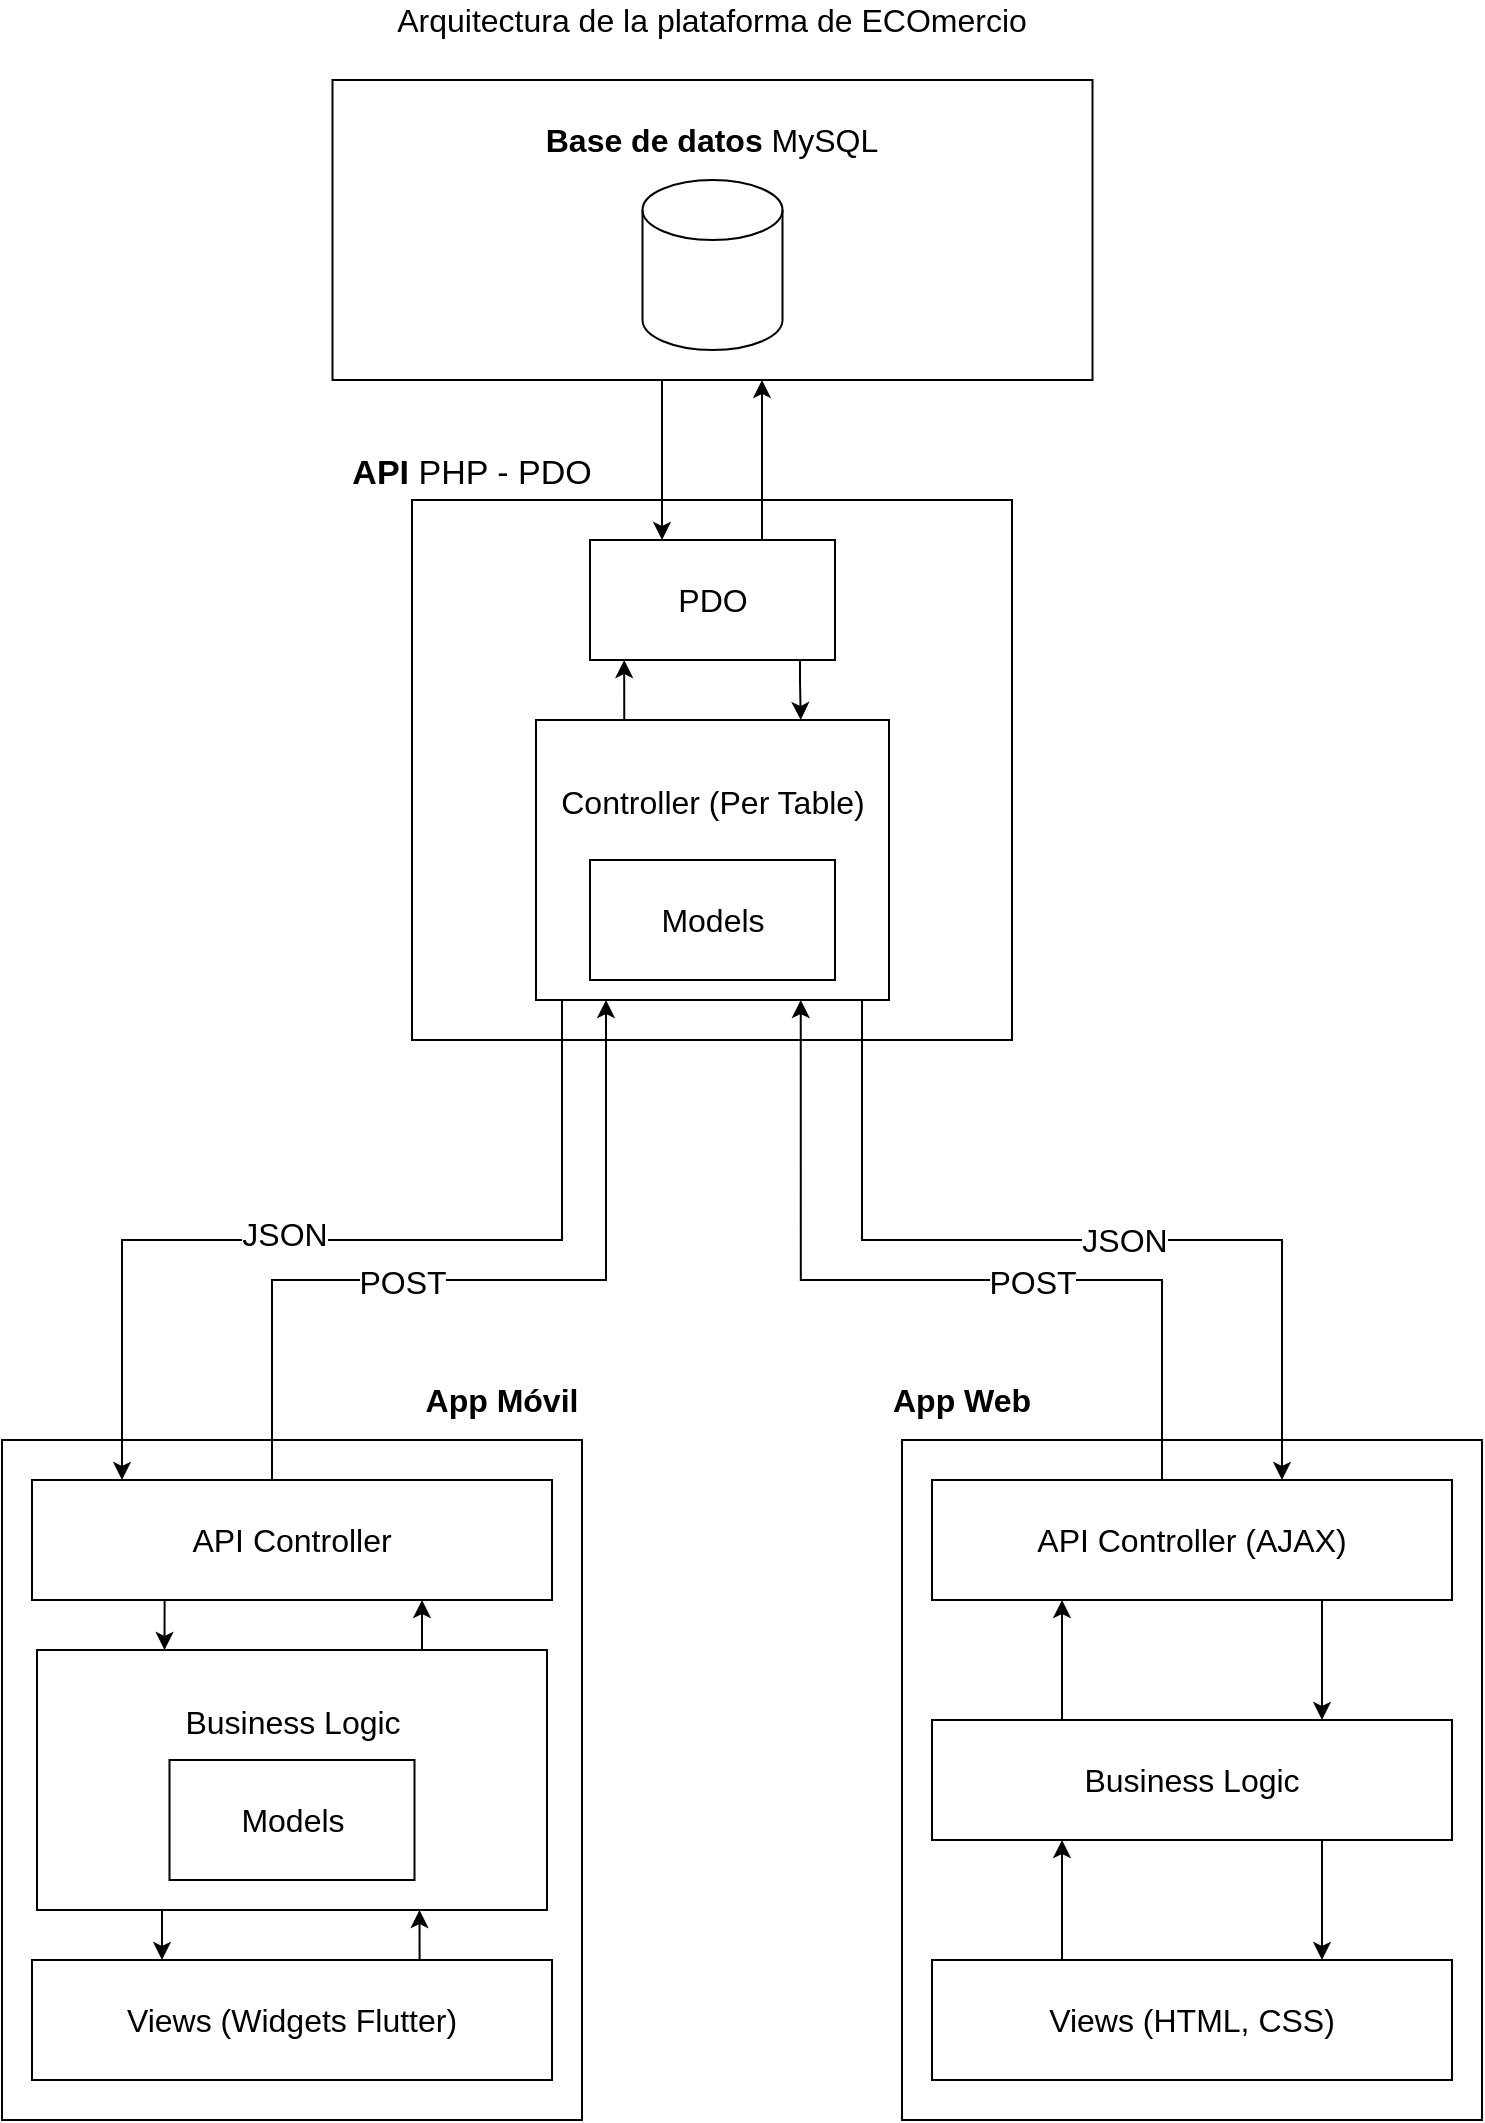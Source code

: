 <mxfile version="14.6.11" type="github">
  <diagram id="yu79o-y_6wP7eGIYm5Vi" name="Page-1">
    <mxGraphModel dx="2066" dy="1213" grid="1" gridSize="10" guides="1" tooltips="1" connect="1" arrows="1" fold="1" page="1" pageScale="1" pageWidth="850" pageHeight="1100" math="0" shadow="0">
      <root>
        <mxCell id="0" />
        <mxCell id="1" parent="0" />
        <mxCell id="sj9u_uwHjD8eDAsQ7vVq-1" value="Arquitectura de la plataforma de ECOmercio" style="text;html=1;strokeColor=none;fillColor=none;align=center;verticalAlign=middle;whiteSpace=wrap;rounded=0;fontSize=16;" vertex="1" parent="1">
          <mxGeometry x="260.25" y="20" width="330" height="20" as="geometry" />
        </mxCell>
        <mxCell id="sj9u_uwHjD8eDAsQ7vVq-3" value="" style="rounded=0;whiteSpace=wrap;html=1;fontSize=16;" vertex="1" parent="1">
          <mxGeometry x="235.25" y="60" width="380" height="150" as="geometry" />
        </mxCell>
        <mxCell id="sj9u_uwHjD8eDAsQ7vVq-4" value="" style="shape=cylinder3;whiteSpace=wrap;html=1;boundedLbl=1;backgroundOutline=1;size=15;fontSize=16;" vertex="1" parent="1">
          <mxGeometry x="390.25" y="110" width="70" height="85" as="geometry" />
        </mxCell>
        <mxCell id="sj9u_uwHjD8eDAsQ7vVq-5" value="&lt;b&gt;Base de datos&lt;/b&gt; MySQL" style="text;html=1;strokeColor=none;fillColor=none;align=center;verticalAlign=middle;whiteSpace=wrap;rounded=0;fontSize=16;" vertex="1" parent="1">
          <mxGeometry x="335" y="80" width="180" height="20" as="geometry" />
        </mxCell>
        <mxCell id="sj9u_uwHjD8eDAsQ7vVq-6" value="" style="rounded=0;whiteSpace=wrap;html=1;fontSize=16;" vertex="1" parent="1">
          <mxGeometry x="275" y="270" width="300" height="270" as="geometry" />
        </mxCell>
        <mxCell id="sj9u_uwHjD8eDAsQ7vVq-11" value="" style="group" vertex="1" connectable="0" parent="1">
          <mxGeometry x="70" y="740" width="290" height="340" as="geometry" />
        </mxCell>
        <mxCell id="sj9u_uwHjD8eDAsQ7vVq-9" value="" style="rounded=0;whiteSpace=wrap;html=1;fontSize=16;" vertex="1" parent="sj9u_uwHjD8eDAsQ7vVq-11">
          <mxGeometry width="290" height="340" as="geometry" />
        </mxCell>
        <mxCell id="sj9u_uwHjD8eDAsQ7vVq-20" value="" style="group" vertex="1" connectable="0" parent="sj9u_uwHjD8eDAsQ7vVq-11">
          <mxGeometry x="15" y="20" width="260" height="60" as="geometry" />
        </mxCell>
        <mxCell id="sj9u_uwHjD8eDAsQ7vVq-21" value="API Controller" style="rounded=0;whiteSpace=wrap;html=1;fontSize=16;" vertex="1" parent="sj9u_uwHjD8eDAsQ7vVq-20">
          <mxGeometry width="260" height="60.0" as="geometry" />
        </mxCell>
        <mxCell id="sj9u_uwHjD8eDAsQ7vVq-24" value="" style="group" vertex="1" connectable="0" parent="sj9u_uwHjD8eDAsQ7vVq-11">
          <mxGeometry x="17.5" y="105" width="255" height="130" as="geometry" />
        </mxCell>
        <mxCell id="sj9u_uwHjD8eDAsQ7vVq-25" value="Business Logic&lt;br&gt;&lt;br&gt;&lt;br&gt;&lt;br&gt;" style="rounded=0;whiteSpace=wrap;html=1;fontSize=16;" vertex="1" parent="sj9u_uwHjD8eDAsQ7vVq-24">
          <mxGeometry width="255" height="130" as="geometry" />
        </mxCell>
        <mxCell id="sj9u_uwHjD8eDAsQ7vVq-26" value="" style="group" vertex="1" connectable="0" parent="sj9u_uwHjD8eDAsQ7vVq-24">
          <mxGeometry x="66.25" y="55" width="122.5" height="60" as="geometry" />
        </mxCell>
        <mxCell id="sj9u_uwHjD8eDAsQ7vVq-27" value="Models" style="rounded=0;whiteSpace=wrap;html=1;fontSize=16;" vertex="1" parent="sj9u_uwHjD8eDAsQ7vVq-26">
          <mxGeometry width="122.5" height="60" as="geometry" />
        </mxCell>
        <mxCell id="sj9u_uwHjD8eDAsQ7vVq-29" style="edgeStyle=orthogonalEdgeStyle;rounded=0;orthogonalLoop=1;jettySize=auto;html=1;exitX=0.75;exitY=0;exitDx=0;exitDy=0;entryX=0.75;entryY=1;entryDx=0;entryDy=0;fontSize=16;" edge="1" parent="sj9u_uwHjD8eDAsQ7vVq-11" source="sj9u_uwHjD8eDAsQ7vVq-25" target="sj9u_uwHjD8eDAsQ7vVq-21">
          <mxGeometry relative="1" as="geometry" />
        </mxCell>
        <mxCell id="sj9u_uwHjD8eDAsQ7vVq-30" style="edgeStyle=orthogonalEdgeStyle;rounded=0;orthogonalLoop=1;jettySize=auto;html=1;exitX=0.25;exitY=1;exitDx=0;exitDy=0;entryX=0.25;entryY=0;entryDx=0;entryDy=0;fontSize=16;" edge="1" parent="sj9u_uwHjD8eDAsQ7vVq-11" source="sj9u_uwHjD8eDAsQ7vVq-21" target="sj9u_uwHjD8eDAsQ7vVq-25">
          <mxGeometry relative="1" as="geometry" />
        </mxCell>
        <mxCell id="sj9u_uwHjD8eDAsQ7vVq-31" value="" style="group" vertex="1" connectable="0" parent="sj9u_uwHjD8eDAsQ7vVq-11">
          <mxGeometry x="15" y="260" width="260" height="60" as="geometry" />
        </mxCell>
        <mxCell id="sj9u_uwHjD8eDAsQ7vVq-32" value="Views (Widgets Flutter)" style="rounded=0;whiteSpace=wrap;html=1;fontSize=16;" vertex="1" parent="sj9u_uwHjD8eDAsQ7vVq-31">
          <mxGeometry width="260" height="60.0" as="geometry" />
        </mxCell>
        <mxCell id="sj9u_uwHjD8eDAsQ7vVq-33" style="edgeStyle=orthogonalEdgeStyle;rounded=0;orthogonalLoop=1;jettySize=auto;html=1;exitX=0.75;exitY=0;exitDx=0;exitDy=0;entryX=0.75;entryY=1;entryDx=0;entryDy=0;fontSize=16;" edge="1" parent="sj9u_uwHjD8eDAsQ7vVq-11" source="sj9u_uwHjD8eDAsQ7vVq-32" target="sj9u_uwHjD8eDAsQ7vVq-25">
          <mxGeometry relative="1" as="geometry" />
        </mxCell>
        <mxCell id="sj9u_uwHjD8eDAsQ7vVq-34" style="edgeStyle=orthogonalEdgeStyle;rounded=0;orthogonalLoop=1;jettySize=auto;html=1;exitX=0.25;exitY=1;exitDx=0;exitDy=0;entryX=0.25;entryY=0;entryDx=0;entryDy=0;fontSize=16;" edge="1" parent="sj9u_uwHjD8eDAsQ7vVq-11" source="sj9u_uwHjD8eDAsQ7vVq-25" target="sj9u_uwHjD8eDAsQ7vVq-32">
          <mxGeometry relative="1" as="geometry" />
        </mxCell>
        <mxCell id="sj9u_uwHjD8eDAsQ7vVq-14" value="" style="group" vertex="1" connectable="0" parent="1">
          <mxGeometry x="520" y="740" width="290" height="340" as="geometry" />
        </mxCell>
        <mxCell id="sj9u_uwHjD8eDAsQ7vVq-12" value="" style="rounded=0;whiteSpace=wrap;html=1;fontSize=16;" vertex="1" parent="sj9u_uwHjD8eDAsQ7vVq-14">
          <mxGeometry width="290" height="340" as="geometry" />
        </mxCell>
        <mxCell id="sj9u_uwHjD8eDAsQ7vVq-35" value="" style="group" vertex="1" connectable="0" parent="sj9u_uwHjD8eDAsQ7vVq-14">
          <mxGeometry x="15" y="260" width="260" height="60" as="geometry" />
        </mxCell>
        <mxCell id="sj9u_uwHjD8eDAsQ7vVq-36" value="Views (HTML, CSS)" style="rounded=0;whiteSpace=wrap;html=1;fontSize=16;" vertex="1" parent="sj9u_uwHjD8eDAsQ7vVq-35">
          <mxGeometry width="260" height="60.0" as="geometry" />
        </mxCell>
        <mxCell id="sj9u_uwHjD8eDAsQ7vVq-17" style="edgeStyle=orthogonalEdgeStyle;rounded=0;orthogonalLoop=1;jettySize=auto;html=1;fontSize=16;" edge="1" parent="1" source="sj9u_uwHjD8eDAsQ7vVq-21" target="sj9u_uwHjD8eDAsQ7vVq-52">
          <mxGeometry relative="1" as="geometry">
            <Array as="points">
              <mxPoint x="205" y="660" />
              <mxPoint x="372" y="660" />
            </Array>
          </mxGeometry>
        </mxCell>
        <mxCell id="sj9u_uwHjD8eDAsQ7vVq-61" value="POST" style="edgeLabel;html=1;align=center;verticalAlign=middle;resizable=0;points=[];fontSize=16;" vertex="1" connectable="0" parent="sj9u_uwHjD8eDAsQ7vVq-17">
          <mxGeometry x="-0.195" y="-2" relative="1" as="geometry">
            <mxPoint x="1" y="-1" as="offset" />
          </mxGeometry>
        </mxCell>
        <mxCell id="sj9u_uwHjD8eDAsQ7vVq-19" style="edgeStyle=orthogonalEdgeStyle;rounded=0;orthogonalLoop=1;jettySize=auto;html=1;entryX=0.75;entryY=1;entryDx=0;entryDy=0;fontSize=16;" edge="1" parent="1" source="sj9u_uwHjD8eDAsQ7vVq-23" target="sj9u_uwHjD8eDAsQ7vVq-52">
          <mxGeometry relative="1" as="geometry">
            <Array as="points">
              <mxPoint x="650" y="660" />
              <mxPoint x="469" y="660" />
            </Array>
          </mxGeometry>
        </mxCell>
        <mxCell id="sj9u_uwHjD8eDAsQ7vVq-60" value="POST" style="edgeLabel;html=1;align=center;verticalAlign=middle;resizable=0;points=[];fontSize=16;" vertex="1" connectable="0" parent="sj9u_uwHjD8eDAsQ7vVq-19">
          <mxGeometry x="-0.214" y="2" relative="1" as="geometry">
            <mxPoint y="-1" as="offset" />
          </mxGeometry>
        </mxCell>
        <mxCell id="sj9u_uwHjD8eDAsQ7vVq-10" value="&lt;b&gt;App Móvil&lt;/b&gt;" style="text;html=1;strokeColor=none;fillColor=none;align=center;verticalAlign=middle;whiteSpace=wrap;rounded=0;fontSize=16;" vertex="1" parent="1">
          <mxGeometry x="230" y="710" width="180" height="20" as="geometry" />
        </mxCell>
        <mxCell id="sj9u_uwHjD8eDAsQ7vVq-13" value="&lt;b&gt;App Web&lt;/b&gt;" style="text;html=1;strokeColor=none;fillColor=none;align=center;verticalAlign=middle;whiteSpace=wrap;rounded=0;fontSize=16;" vertex="1" parent="1">
          <mxGeometry x="460" y="710" width="180" height="20" as="geometry" />
        </mxCell>
        <mxCell id="sj9u_uwHjD8eDAsQ7vVq-22" value="" style="group" vertex="1" connectable="0" parent="1">
          <mxGeometry x="535" y="760" width="260" height="60" as="geometry" />
        </mxCell>
        <mxCell id="sj9u_uwHjD8eDAsQ7vVq-23" value="API Controller (AJAX)" style="rounded=0;whiteSpace=wrap;html=1;fontSize=16;" vertex="1" parent="sj9u_uwHjD8eDAsQ7vVq-22">
          <mxGeometry width="260" height="60.0" as="geometry" />
        </mxCell>
        <mxCell id="sj9u_uwHjD8eDAsQ7vVq-18" style="edgeStyle=orthogonalEdgeStyle;rounded=0;orthogonalLoop=1;jettySize=auto;html=1;exitX=0.936;exitY=0.993;exitDx=0;exitDy=0;fontSize=16;exitPerimeter=0;" edge="1" parent="1" source="sj9u_uwHjD8eDAsQ7vVq-52" target="sj9u_uwHjD8eDAsQ7vVq-23">
          <mxGeometry relative="1" as="geometry">
            <mxPoint x="710" y="690" as="targetPoint" />
            <Array as="points">
              <mxPoint x="500" y="519" />
              <mxPoint x="500" y="640" />
              <mxPoint x="710" y="640" />
            </Array>
          </mxGeometry>
        </mxCell>
        <mxCell id="sj9u_uwHjD8eDAsQ7vVq-59" value="JSON" style="edgeLabel;html=1;align=center;verticalAlign=middle;resizable=0;points=[];fontSize=16;" vertex="1" connectable="0" parent="sj9u_uwHjD8eDAsQ7vVq-18">
          <mxGeometry x="0.134" y="-4" relative="1" as="geometry">
            <mxPoint x="-3" y="-4" as="offset" />
          </mxGeometry>
        </mxCell>
        <mxCell id="sj9u_uwHjD8eDAsQ7vVq-16" style="edgeStyle=orthogonalEdgeStyle;rounded=0;orthogonalLoop=1;jettySize=auto;html=1;fontSize=16;" edge="1" parent="1" source="sj9u_uwHjD8eDAsQ7vVq-52" target="sj9u_uwHjD8eDAsQ7vVq-21">
          <mxGeometry relative="1" as="geometry">
            <Array as="points">
              <mxPoint x="350" y="640" />
              <mxPoint x="130" y="640" />
            </Array>
          </mxGeometry>
        </mxCell>
        <mxCell id="sj9u_uwHjD8eDAsQ7vVq-58" value="JSON" style="edgeLabel;html=1;align=center;verticalAlign=middle;resizable=0;points=[];fontSize=16;" vertex="1" connectable="0" parent="sj9u_uwHjD8eDAsQ7vVq-16">
          <mxGeometry x="-0.146" y="-3" relative="1" as="geometry">
            <mxPoint x="-63" as="offset" />
          </mxGeometry>
        </mxCell>
        <mxCell id="sj9u_uwHjD8eDAsQ7vVq-42" value="" style="group" vertex="1" connectable="0" parent="1">
          <mxGeometry x="535" y="880" width="260" height="60" as="geometry" />
        </mxCell>
        <mxCell id="sj9u_uwHjD8eDAsQ7vVq-43" value="Business Logic" style="rounded=0;whiteSpace=wrap;html=1;fontSize=16;" vertex="1" parent="sj9u_uwHjD8eDAsQ7vVq-42">
          <mxGeometry width="260" height="60.0" as="geometry" />
        </mxCell>
        <mxCell id="sj9u_uwHjD8eDAsQ7vVq-45" style="edgeStyle=orthogonalEdgeStyle;rounded=0;orthogonalLoop=1;jettySize=auto;html=1;exitX=0.25;exitY=0;exitDx=0;exitDy=0;entryX=0.25;entryY=1;entryDx=0;entryDy=0;fontSize=16;" edge="1" parent="1" source="sj9u_uwHjD8eDAsQ7vVq-43" target="sj9u_uwHjD8eDAsQ7vVq-23">
          <mxGeometry relative="1" as="geometry" />
        </mxCell>
        <mxCell id="sj9u_uwHjD8eDAsQ7vVq-47" style="edgeStyle=orthogonalEdgeStyle;rounded=0;orthogonalLoop=1;jettySize=auto;html=1;exitX=0.25;exitY=0;exitDx=0;exitDy=0;entryX=0.25;entryY=1;entryDx=0;entryDy=0;fontSize=16;" edge="1" parent="1" source="sj9u_uwHjD8eDAsQ7vVq-36" target="sj9u_uwHjD8eDAsQ7vVq-43">
          <mxGeometry relative="1" as="geometry" />
        </mxCell>
        <mxCell id="sj9u_uwHjD8eDAsQ7vVq-44" style="edgeStyle=orthogonalEdgeStyle;rounded=0;orthogonalLoop=1;jettySize=auto;html=1;exitX=0.75;exitY=1;exitDx=0;exitDy=0;entryX=0.75;entryY=0;entryDx=0;entryDy=0;fontSize=16;" edge="1" parent="1" source="sj9u_uwHjD8eDAsQ7vVq-23" target="sj9u_uwHjD8eDAsQ7vVq-43">
          <mxGeometry relative="1" as="geometry" />
        </mxCell>
        <mxCell id="sj9u_uwHjD8eDAsQ7vVq-46" style="edgeStyle=orthogonalEdgeStyle;rounded=0;orthogonalLoop=1;jettySize=auto;html=1;exitX=0.75;exitY=1;exitDx=0;exitDy=0;entryX=0.75;entryY=0;entryDx=0;entryDy=0;fontSize=16;" edge="1" parent="1" source="sj9u_uwHjD8eDAsQ7vVq-43" target="sj9u_uwHjD8eDAsQ7vVq-36">
          <mxGeometry relative="1" as="geometry" />
        </mxCell>
        <mxCell id="sj9u_uwHjD8eDAsQ7vVq-50" value="&lt;font face=&quot;helvetica&quot;&gt;&lt;span style=&quot;font-size: 17px&quot;&gt;&lt;b&gt;API &lt;/b&gt;PHP - PDO&lt;/span&gt;&lt;/font&gt;" style="text;whiteSpace=wrap;html=1;fontSize=16;align=center;" vertex="1" parent="1">
          <mxGeometry x="220" y="240" width="170" height="30" as="geometry" />
        </mxCell>
        <mxCell id="sj9u_uwHjD8eDAsQ7vVq-51" value="" style="group" vertex="1" connectable="0" parent="1">
          <mxGeometry x="337" y="380" width="176.5" height="140" as="geometry" />
        </mxCell>
        <mxCell id="sj9u_uwHjD8eDAsQ7vVq-52" value="Controller (Per Table)&lt;br&gt;&lt;br&gt;&lt;br&gt;&lt;br&gt;" style="rounded=0;whiteSpace=wrap;html=1;fontSize=16;" vertex="1" parent="sj9u_uwHjD8eDAsQ7vVq-51">
          <mxGeometry width="176.5" height="140" as="geometry" />
        </mxCell>
        <mxCell id="sj9u_uwHjD8eDAsQ7vVq-48" value="" style="group" vertex="1" connectable="0" parent="1">
          <mxGeometry x="364" y="450" width="122.5" height="60" as="geometry" />
        </mxCell>
        <mxCell id="sj9u_uwHjD8eDAsQ7vVq-49" value="Models" style="rounded=0;whiteSpace=wrap;html=1;fontSize=16;" vertex="1" parent="sj9u_uwHjD8eDAsQ7vVq-48">
          <mxGeometry width="122.5" height="60" as="geometry" />
        </mxCell>
        <mxCell id="sj9u_uwHjD8eDAsQ7vVq-53" value="" style="group" vertex="1" connectable="0" parent="1">
          <mxGeometry x="364" y="290" width="122.5" height="60" as="geometry" />
        </mxCell>
        <mxCell id="sj9u_uwHjD8eDAsQ7vVq-54" value="PDO" style="rounded=0;whiteSpace=wrap;html=1;fontSize=16;" vertex="1" parent="sj9u_uwHjD8eDAsQ7vVq-53">
          <mxGeometry width="122.5" height="60" as="geometry" />
        </mxCell>
        <mxCell id="sj9u_uwHjD8eDAsQ7vVq-55" style="edgeStyle=orthogonalEdgeStyle;rounded=0;orthogonalLoop=1;jettySize=auto;html=1;entryX=0.75;entryY=0;entryDx=0;entryDy=0;fontSize=16;" edge="1" parent="1" source="sj9u_uwHjD8eDAsQ7vVq-54" target="sj9u_uwHjD8eDAsQ7vVq-52">
          <mxGeometry relative="1" as="geometry">
            <Array as="points">
              <mxPoint x="469" y="360" />
              <mxPoint x="469" y="360" />
            </Array>
          </mxGeometry>
        </mxCell>
        <mxCell id="sj9u_uwHjD8eDAsQ7vVq-56" style="edgeStyle=orthogonalEdgeStyle;rounded=0;orthogonalLoop=1;jettySize=auto;html=1;exitX=0.25;exitY=0;exitDx=0;exitDy=0;fontSize=16;" edge="1" parent="1" source="sj9u_uwHjD8eDAsQ7vVq-52" target="sj9u_uwHjD8eDAsQ7vVq-54">
          <mxGeometry relative="1" as="geometry">
            <mxPoint x="381" y="380" as="targetPoint" />
            <Array as="points">
              <mxPoint x="381" y="360" />
              <mxPoint x="381" y="360" />
            </Array>
          </mxGeometry>
        </mxCell>
        <mxCell id="sj9u_uwHjD8eDAsQ7vVq-8" style="edgeStyle=orthogonalEdgeStyle;rounded=0;orthogonalLoop=1;jettySize=auto;html=1;fontSize=16;" edge="1" parent="1" source="sj9u_uwHjD8eDAsQ7vVq-3" target="sj9u_uwHjD8eDAsQ7vVq-54">
          <mxGeometry relative="1" as="geometry">
            <mxPoint x="440" y="281" as="sourcePoint" />
            <Array as="points">
              <mxPoint x="400" y="265" />
              <mxPoint x="400" y="265" />
            </Array>
          </mxGeometry>
        </mxCell>
        <mxCell id="sj9u_uwHjD8eDAsQ7vVq-7" style="edgeStyle=orthogonalEdgeStyle;rounded=0;orthogonalLoop=1;jettySize=auto;html=1;fontSize=16;" edge="1" parent="1" source="sj9u_uwHjD8eDAsQ7vVq-54" target="sj9u_uwHjD8eDAsQ7vVq-3">
          <mxGeometry relative="1" as="geometry">
            <mxPoint x="420" y="291" as="targetPoint" />
            <Array as="points">
              <mxPoint x="450" y="280" />
              <mxPoint x="450" y="280" />
            </Array>
          </mxGeometry>
        </mxCell>
      </root>
    </mxGraphModel>
  </diagram>
</mxfile>
